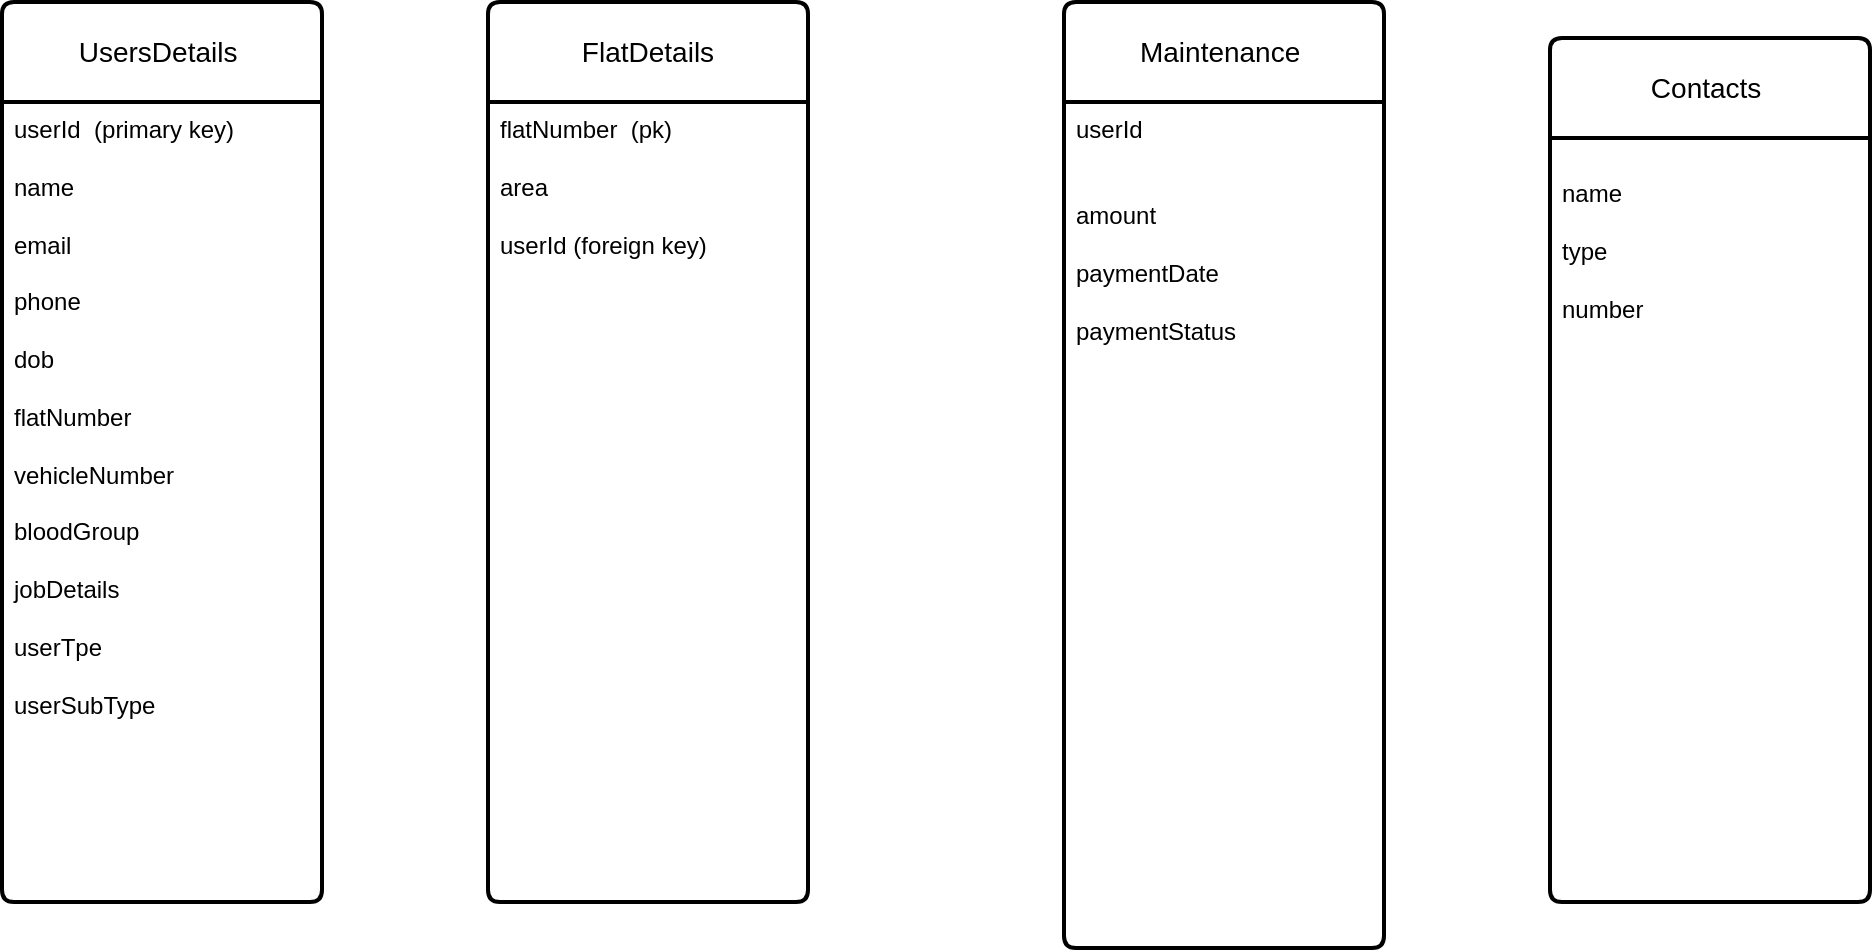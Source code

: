 <mxfile version="24.8.9">
  <diagram name="Page-1" id="B48KJHNHvPvipL-BiW-O">
    <mxGraphModel dx="1050" dy="653" grid="1" gridSize="10" guides="1" tooltips="1" connect="1" arrows="1" fold="1" page="1" pageScale="1" pageWidth="1100" pageHeight="1700" math="0" shadow="0">
      <root>
        <mxCell id="0" />
        <mxCell id="1" parent="0" />
        <mxCell id="uDUsa8goiU6QCwPgPR5L-1" value="UsersDetails&amp;nbsp;" style="swimlane;childLayout=stackLayout;horizontal=1;startSize=50;horizontalStack=0;rounded=1;fontSize=14;fontStyle=0;strokeWidth=2;resizeParent=0;resizeLast=1;shadow=0;dashed=0;align=center;arcSize=4;whiteSpace=wrap;html=1;" vertex="1" parent="1">
          <mxGeometry x="90" y="18" width="160" height="450" as="geometry" />
        </mxCell>
        <mxCell id="uDUsa8goiU6QCwPgPR5L-2" value="&lt;div&gt;&lt;div&gt;userId&amp;nbsp; (primary key)&lt;/div&gt;&lt;/div&gt;&lt;div&gt;&lt;br&gt;&lt;/div&gt;&lt;div&gt;name&lt;/div&gt;&lt;div&gt;&lt;br&gt;&lt;/div&gt;&lt;div&gt;email&lt;/div&gt;&lt;div&gt;&lt;br&gt;&lt;/div&gt;&lt;div&gt;phone&lt;/div&gt;&lt;div&gt;&lt;br&gt;&lt;/div&gt;&lt;div&gt;dob&lt;/div&gt;&lt;div&gt;&lt;br&gt;&lt;/div&gt;&lt;div&gt;flatNumber&lt;/div&gt;&lt;div&gt;&lt;br&gt;&lt;/div&gt;&lt;div&gt;vehicleNumber&lt;/div&gt;&lt;div&gt;&lt;br&gt;&lt;/div&gt;&lt;div&gt;bloodGroup&lt;/div&gt;&lt;div&gt;&lt;br&gt;&lt;/div&gt;&lt;div&gt;jobDetails&lt;/div&gt;&lt;div&gt;&lt;br&gt;&lt;/div&gt;&lt;div&gt;userTpe&lt;/div&gt;&lt;div&gt;&lt;br&gt;&lt;/div&gt;&lt;div&gt;userSubType&lt;/div&gt;&lt;div&gt;&lt;br&gt;&lt;/div&gt;&lt;div&gt;&lt;br&gt;&lt;/div&gt;&lt;div&gt;&lt;br&gt;&lt;/div&gt;" style="align=left;strokeColor=none;fillColor=none;spacingLeft=4;fontSize=12;verticalAlign=top;resizable=0;rotatable=0;part=1;html=1;" vertex="1" parent="uDUsa8goiU6QCwPgPR5L-1">
          <mxGeometry y="50" width="160" height="400" as="geometry" />
        </mxCell>
        <mxCell id="uDUsa8goiU6QCwPgPR5L-3" value="FlatDetails" style="swimlane;childLayout=stackLayout;horizontal=1;startSize=50;horizontalStack=0;rounded=1;fontSize=14;fontStyle=0;strokeWidth=2;resizeParent=0;resizeLast=1;shadow=0;dashed=0;align=center;arcSize=4;whiteSpace=wrap;html=1;" vertex="1" parent="1">
          <mxGeometry x="333" y="18" width="160" height="450" as="geometry" />
        </mxCell>
        <mxCell id="uDUsa8goiU6QCwPgPR5L-4" value="&lt;div&gt;flatNumber&amp;nbsp; (pk)&lt;/div&gt;&lt;div&gt;&lt;br&gt;&lt;/div&gt;&lt;div&gt;area&lt;/div&gt;&lt;div&gt;&lt;br&gt;&lt;/div&gt;&lt;div&gt;&lt;span style=&quot;background-color: initial;&quot;&gt;userId (foreign key)&lt;/span&gt;&amp;nbsp;&lt;/div&gt;&lt;div&gt;&lt;br&gt;&lt;/div&gt;" style="align=left;strokeColor=none;fillColor=none;spacingLeft=4;fontSize=12;verticalAlign=top;resizable=0;rotatable=0;part=1;html=1;" vertex="1" parent="uDUsa8goiU6QCwPgPR5L-3">
          <mxGeometry y="50" width="160" height="400" as="geometry" />
        </mxCell>
        <mxCell id="uDUsa8goiU6QCwPgPR5L-5" value="Contacts&amp;nbsp;" style="swimlane;childLayout=stackLayout;horizontal=1;startSize=50;horizontalStack=0;rounded=1;fontSize=14;fontStyle=0;strokeWidth=2;resizeParent=0;resizeLast=1;shadow=0;dashed=0;align=center;arcSize=4;whiteSpace=wrap;html=1;" vertex="1" parent="1">
          <mxGeometry x="864" y="36" width="160" height="432" as="geometry" />
        </mxCell>
        <mxCell id="uDUsa8goiU6QCwPgPR5L-6" value="&lt;br&gt;&lt;div&gt;&lt;span style=&quot;background-color: initial;&quot;&gt;name&lt;/span&gt;&lt;/div&gt;&lt;div&gt;&lt;br&gt;&lt;/div&gt;&lt;div&gt;type&lt;/div&gt;&lt;div&gt;&lt;br&gt;&lt;/div&gt;&lt;div&gt;number&lt;/div&gt;" style="align=left;strokeColor=none;fillColor=none;spacingLeft=4;fontSize=12;verticalAlign=top;resizable=0;rotatable=0;part=1;html=1;" vertex="1" parent="uDUsa8goiU6QCwPgPR5L-5">
          <mxGeometry y="50" width="160" height="382" as="geometry" />
        </mxCell>
        <mxCell id="uDUsa8goiU6QCwPgPR5L-7" value="Maintenance&amp;nbsp;" style="swimlane;childLayout=stackLayout;horizontal=1;startSize=50;horizontalStack=0;rounded=1;fontSize=14;fontStyle=0;strokeWidth=2;resizeParent=0;resizeLast=1;shadow=0;dashed=0;align=center;arcSize=4;whiteSpace=wrap;html=1;" vertex="1" parent="1">
          <mxGeometry x="621" y="18" width="160" height="473" as="geometry" />
        </mxCell>
        <mxCell id="uDUsa8goiU6QCwPgPR5L-8" value="userId&lt;div&gt;&lt;br&gt;&lt;/div&gt;&lt;div&gt;&lt;br&gt;&lt;/div&gt;&lt;div&gt;amount&lt;/div&gt;&lt;div&gt;&lt;br&gt;&lt;/div&gt;&lt;div&gt;paymentDate&amp;nbsp;&lt;/div&gt;&lt;div&gt;&lt;br&gt;&lt;/div&gt;&lt;div&gt;paymentStatus&lt;/div&gt;&lt;div&gt;&lt;br&gt;&lt;/div&gt;&lt;div&gt;&lt;br&gt;&lt;/div&gt;" style="align=left;strokeColor=none;fillColor=none;spacingLeft=4;fontSize=12;verticalAlign=top;resizable=0;rotatable=0;part=1;html=1;" vertex="1" parent="uDUsa8goiU6QCwPgPR5L-7">
          <mxGeometry y="50" width="160" height="423" as="geometry" />
        </mxCell>
      </root>
    </mxGraphModel>
  </diagram>
</mxfile>

